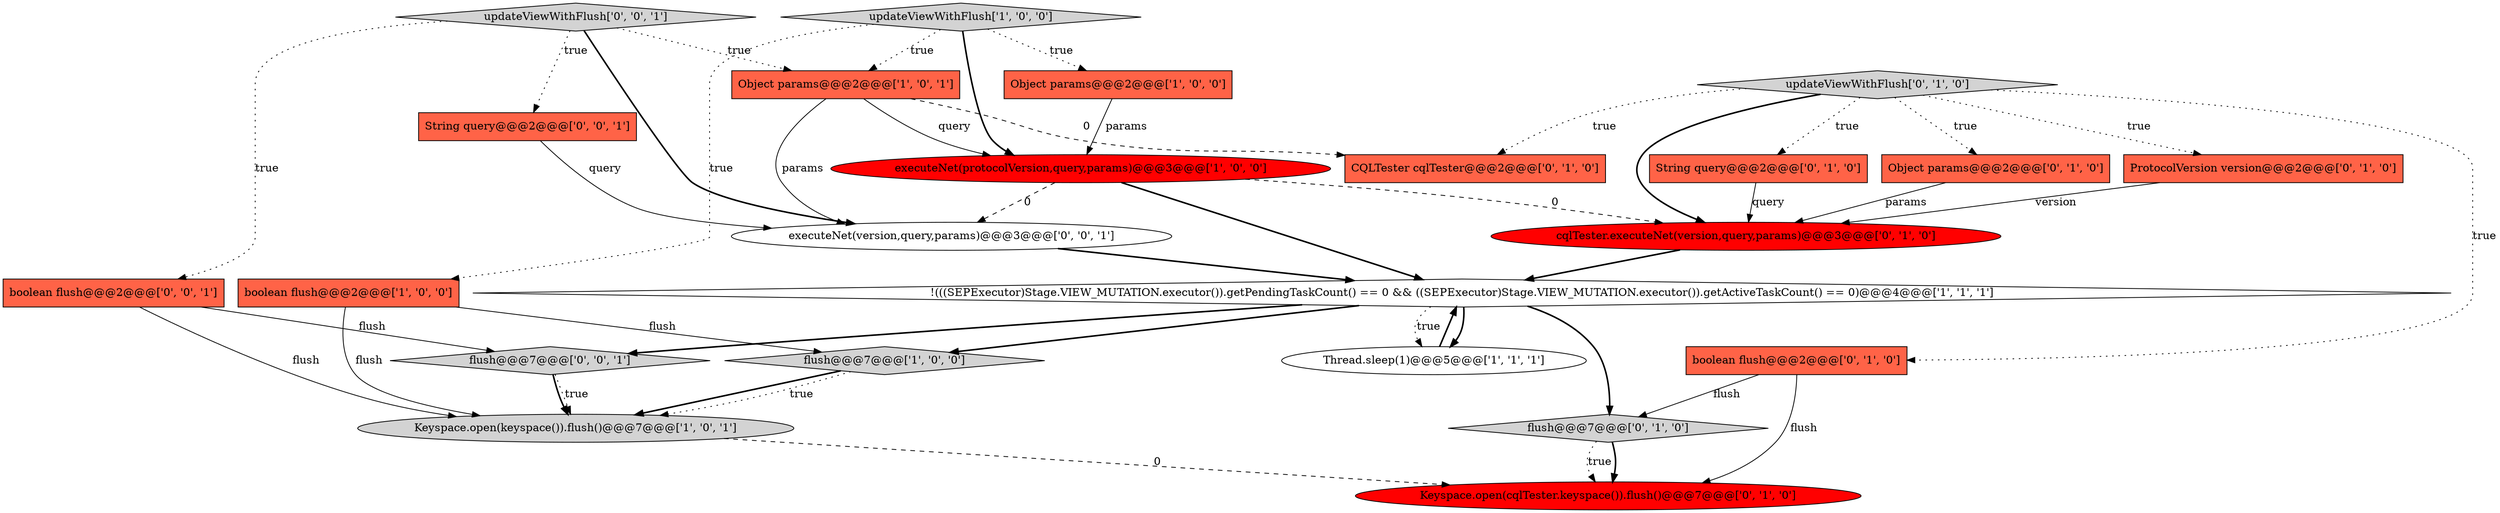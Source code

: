 digraph {
0 [style = filled, label = "Object params@@@2@@@['1', '0', '0']", fillcolor = tomato, shape = box image = "AAA0AAABBB1BBB"];
16 [style = filled, label = "updateViewWithFlush['0', '1', '0']", fillcolor = lightgray, shape = diamond image = "AAA0AAABBB2BBB"];
15 [style = filled, label = "Keyspace.open(cqlTester.keyspace()).flush()@@@7@@@['0', '1', '0']", fillcolor = red, shape = ellipse image = "AAA1AAABBB2BBB"];
3 [style = filled, label = "executeNet(protocolVersion,query,params)@@@3@@@['1', '0', '0']", fillcolor = red, shape = ellipse image = "AAA1AAABBB1BBB"];
2 [style = filled, label = "updateViewWithFlush['1', '0', '0']", fillcolor = lightgray, shape = diamond image = "AAA0AAABBB1BBB"];
18 [style = filled, label = "flush@@@7@@@['0', '0', '1']", fillcolor = lightgray, shape = diamond image = "AAA0AAABBB3BBB"];
8 [style = filled, label = "!(((SEPExecutor)Stage.VIEW_MUTATION.executor()).getPendingTaskCount() == 0 && ((SEPExecutor)Stage.VIEW_MUTATION.executor()).getActiveTaskCount() == 0)@@@4@@@['1', '1', '1']", fillcolor = white, shape = diamond image = "AAA0AAABBB1BBB"];
10 [style = filled, label = "flush@@@7@@@['0', '1', '0']", fillcolor = lightgray, shape = diamond image = "AAA0AAABBB2BBB"];
7 [style = filled, label = "Object params@@@2@@@['1', '0', '1']", fillcolor = tomato, shape = box image = "AAA0AAABBB1BBB"];
4 [style = filled, label = "boolean flush@@@2@@@['1', '0', '0']", fillcolor = tomato, shape = box image = "AAA0AAABBB1BBB"];
17 [style = filled, label = "cqlTester.executeNet(version,query,params)@@@3@@@['0', '1', '0']", fillcolor = red, shape = ellipse image = "AAA1AAABBB2BBB"];
13 [style = filled, label = "String query@@@2@@@['0', '1', '0']", fillcolor = tomato, shape = box image = "AAA0AAABBB2BBB"];
11 [style = filled, label = "Object params@@@2@@@['0', '1', '0']", fillcolor = tomato, shape = box image = "AAA0AAABBB2BBB"];
5 [style = filled, label = "Keyspace.open(keyspace()).flush()@@@7@@@['1', '0', '1']", fillcolor = lightgray, shape = ellipse image = "AAA0AAABBB1BBB"];
19 [style = filled, label = "executeNet(version,query,params)@@@3@@@['0', '0', '1']", fillcolor = white, shape = ellipse image = "AAA0AAABBB3BBB"];
9 [style = filled, label = "boolean flush@@@2@@@['0', '1', '0']", fillcolor = tomato, shape = box image = "AAA0AAABBB2BBB"];
14 [style = filled, label = "CQLTester cqlTester@@@2@@@['0', '1', '0']", fillcolor = tomato, shape = box image = "AAA1AAABBB2BBB"];
12 [style = filled, label = "ProtocolVersion version@@@2@@@['0', '1', '0']", fillcolor = tomato, shape = box image = "AAA0AAABBB2BBB"];
22 [style = filled, label = "updateViewWithFlush['0', '0', '1']", fillcolor = lightgray, shape = diamond image = "AAA0AAABBB3BBB"];
6 [style = filled, label = "Thread.sleep(1)@@@5@@@['1', '1', '1']", fillcolor = white, shape = ellipse image = "AAA0AAABBB1BBB"];
1 [style = filled, label = "flush@@@7@@@['1', '0', '0']", fillcolor = lightgray, shape = diamond image = "AAA0AAABBB1BBB"];
20 [style = filled, label = "boolean flush@@@2@@@['0', '0', '1']", fillcolor = tomato, shape = box image = "AAA0AAABBB3BBB"];
21 [style = filled, label = "String query@@@2@@@['0', '0', '1']", fillcolor = tomato, shape = box image = "AAA0AAABBB3BBB"];
1->5 [style = bold, label=""];
22->21 [style = dotted, label="true"];
17->8 [style = bold, label=""];
11->17 [style = solid, label="params"];
8->10 [style = bold, label=""];
16->9 [style = dotted, label="true"];
2->0 [style = dotted, label="true"];
16->12 [style = dotted, label="true"];
0->3 [style = solid, label="params"];
10->15 [style = bold, label=""];
3->17 [style = dashed, label="0"];
16->13 [style = dotted, label="true"];
22->19 [style = bold, label=""];
8->18 [style = bold, label=""];
7->14 [style = dashed, label="0"];
2->3 [style = bold, label=""];
22->7 [style = dotted, label="true"];
8->6 [style = bold, label=""];
16->17 [style = bold, label=""];
21->19 [style = solid, label="query"];
7->19 [style = solid, label="params"];
19->8 [style = bold, label=""];
3->19 [style = dashed, label="0"];
7->3 [style = solid, label="query"];
10->15 [style = dotted, label="true"];
8->1 [style = bold, label=""];
4->5 [style = solid, label="flush"];
20->5 [style = solid, label="flush"];
9->15 [style = solid, label="flush"];
8->6 [style = dotted, label="true"];
22->20 [style = dotted, label="true"];
3->8 [style = bold, label=""];
18->5 [style = bold, label=""];
2->7 [style = dotted, label="true"];
6->8 [style = bold, label=""];
2->4 [style = dotted, label="true"];
16->14 [style = dotted, label="true"];
13->17 [style = solid, label="query"];
9->10 [style = solid, label="flush"];
18->5 [style = dotted, label="true"];
5->15 [style = dashed, label="0"];
16->11 [style = dotted, label="true"];
12->17 [style = solid, label="version"];
1->5 [style = dotted, label="true"];
20->18 [style = solid, label="flush"];
4->1 [style = solid, label="flush"];
}
